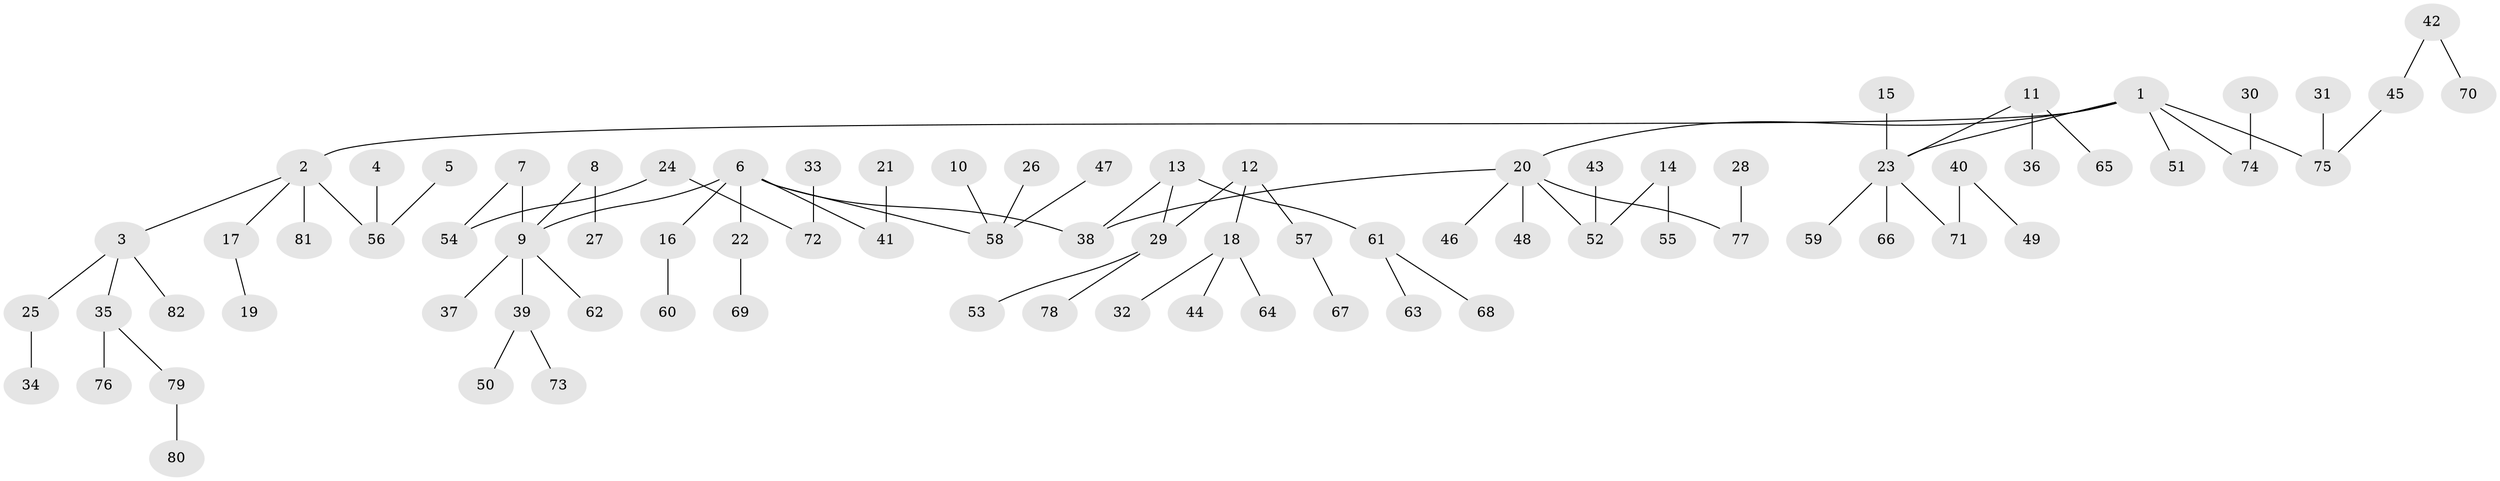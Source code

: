 // original degree distribution, {4: 0.10526315789473684, 7: 0.022556390977443608, 3: 0.13533834586466165, 2: 0.17293233082706766, 1: 0.5413533834586466, 5: 0.022556390977443608}
// Generated by graph-tools (version 1.1) at 2025/37/03/04/25 23:37:26]
// undirected, 82 vertices, 81 edges
graph export_dot {
  node [color=gray90,style=filled];
  1;
  2;
  3;
  4;
  5;
  6;
  7;
  8;
  9;
  10;
  11;
  12;
  13;
  14;
  15;
  16;
  17;
  18;
  19;
  20;
  21;
  22;
  23;
  24;
  25;
  26;
  27;
  28;
  29;
  30;
  31;
  32;
  33;
  34;
  35;
  36;
  37;
  38;
  39;
  40;
  41;
  42;
  43;
  44;
  45;
  46;
  47;
  48;
  49;
  50;
  51;
  52;
  53;
  54;
  55;
  56;
  57;
  58;
  59;
  60;
  61;
  62;
  63;
  64;
  65;
  66;
  67;
  68;
  69;
  70;
  71;
  72;
  73;
  74;
  75;
  76;
  77;
  78;
  79;
  80;
  81;
  82;
  1 -- 2 [weight=1.0];
  1 -- 20 [weight=1.0];
  1 -- 23 [weight=1.0];
  1 -- 51 [weight=1.0];
  1 -- 74 [weight=1.0];
  1 -- 75 [weight=1.0];
  2 -- 3 [weight=1.0];
  2 -- 17 [weight=1.0];
  2 -- 56 [weight=1.0];
  2 -- 81 [weight=1.0];
  3 -- 25 [weight=1.0];
  3 -- 35 [weight=1.0];
  3 -- 82 [weight=1.0];
  4 -- 56 [weight=1.0];
  5 -- 56 [weight=1.0];
  6 -- 9 [weight=1.0];
  6 -- 16 [weight=1.0];
  6 -- 22 [weight=1.0];
  6 -- 38 [weight=1.0];
  6 -- 41 [weight=1.0];
  6 -- 58 [weight=1.0];
  7 -- 9 [weight=1.0];
  7 -- 54 [weight=1.0];
  8 -- 9 [weight=1.0];
  8 -- 27 [weight=1.0];
  9 -- 37 [weight=1.0];
  9 -- 39 [weight=1.0];
  9 -- 62 [weight=1.0];
  10 -- 58 [weight=1.0];
  11 -- 23 [weight=1.0];
  11 -- 36 [weight=1.0];
  11 -- 65 [weight=1.0];
  12 -- 18 [weight=1.0];
  12 -- 29 [weight=1.0];
  12 -- 57 [weight=1.0];
  13 -- 29 [weight=1.0];
  13 -- 38 [weight=1.0];
  13 -- 61 [weight=1.0];
  14 -- 52 [weight=1.0];
  14 -- 55 [weight=1.0];
  15 -- 23 [weight=1.0];
  16 -- 60 [weight=1.0];
  17 -- 19 [weight=1.0];
  18 -- 32 [weight=1.0];
  18 -- 44 [weight=1.0];
  18 -- 64 [weight=1.0];
  20 -- 38 [weight=1.0];
  20 -- 46 [weight=1.0];
  20 -- 48 [weight=1.0];
  20 -- 52 [weight=1.0];
  20 -- 77 [weight=1.0];
  21 -- 41 [weight=1.0];
  22 -- 69 [weight=1.0];
  23 -- 59 [weight=1.0];
  23 -- 66 [weight=1.0];
  23 -- 71 [weight=1.0];
  24 -- 54 [weight=1.0];
  24 -- 72 [weight=1.0];
  25 -- 34 [weight=1.0];
  26 -- 58 [weight=1.0];
  28 -- 77 [weight=1.0];
  29 -- 53 [weight=1.0];
  29 -- 78 [weight=1.0];
  30 -- 74 [weight=1.0];
  31 -- 75 [weight=1.0];
  33 -- 72 [weight=1.0];
  35 -- 76 [weight=1.0];
  35 -- 79 [weight=1.0];
  39 -- 50 [weight=1.0];
  39 -- 73 [weight=1.0];
  40 -- 49 [weight=1.0];
  40 -- 71 [weight=1.0];
  42 -- 45 [weight=1.0];
  42 -- 70 [weight=1.0];
  43 -- 52 [weight=1.0];
  45 -- 75 [weight=1.0];
  47 -- 58 [weight=1.0];
  57 -- 67 [weight=1.0];
  61 -- 63 [weight=1.0];
  61 -- 68 [weight=1.0];
  79 -- 80 [weight=1.0];
}

